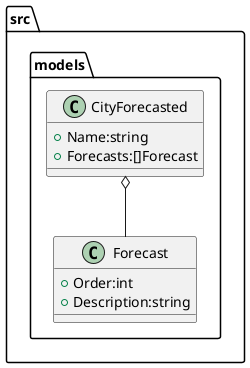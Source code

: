 @startuml

package "src.models"{
    class CityForecasted {
        + Name:string
        + Forecasts:[]Forecast
    }

    class Forecast {
        + Order:int
        + Description:string
    }
}

CityForecasted o-- Forecast

@enduml

